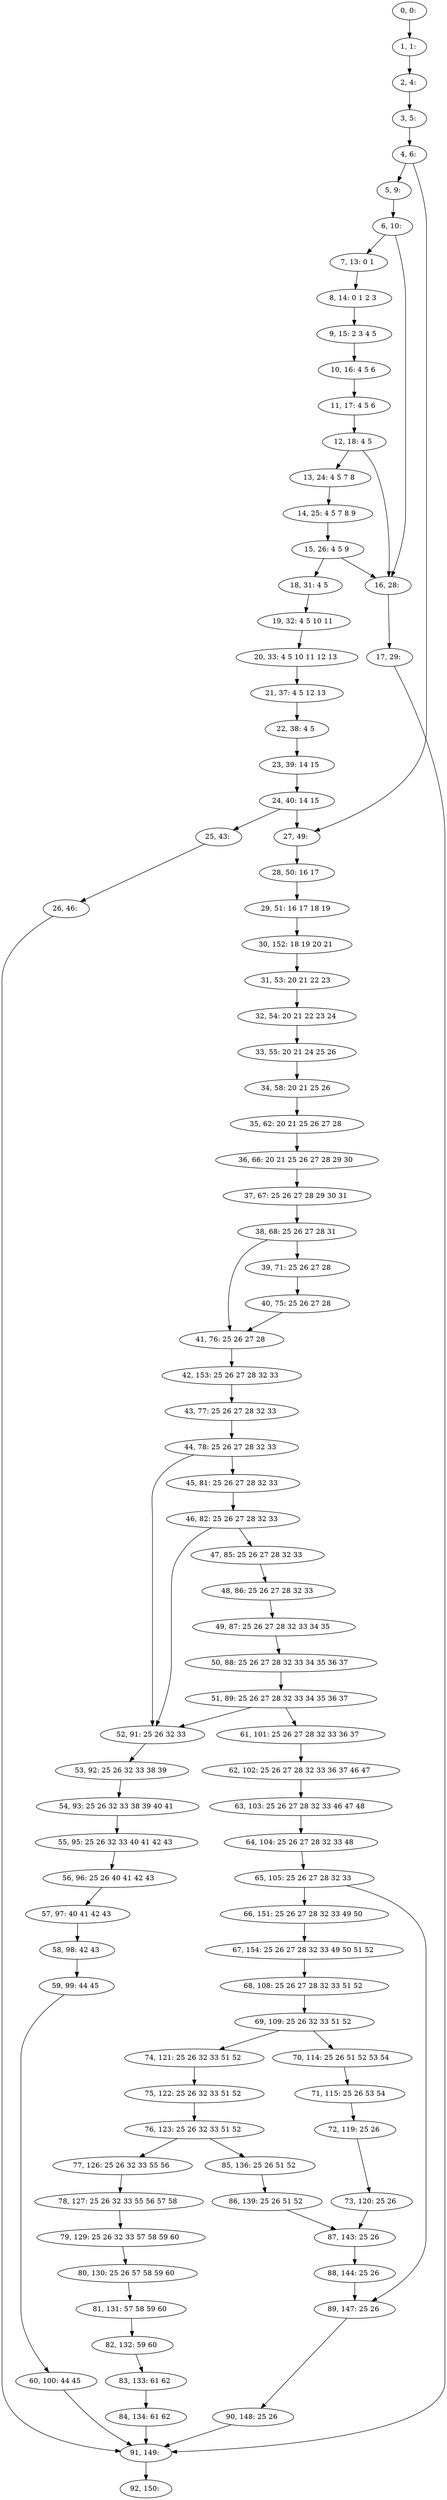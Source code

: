 digraph G {
0[label="0, 0: "];
1[label="1, 1: "];
2[label="2, 4: "];
3[label="3, 5: "];
4[label="4, 6: "];
5[label="5, 9: "];
6[label="6, 10: "];
7[label="7, 13: 0 1 "];
8[label="8, 14: 0 1 2 3 "];
9[label="9, 15: 2 3 4 5 "];
10[label="10, 16: 4 5 6 "];
11[label="11, 17: 4 5 6 "];
12[label="12, 18: 4 5 "];
13[label="13, 24: 4 5 7 8 "];
14[label="14, 25: 4 5 7 8 9 "];
15[label="15, 26: 4 5 9 "];
16[label="16, 28: "];
17[label="17, 29: "];
18[label="18, 31: 4 5 "];
19[label="19, 32: 4 5 10 11 "];
20[label="20, 33: 4 5 10 11 12 13 "];
21[label="21, 37: 4 5 12 13 "];
22[label="22, 38: 4 5 "];
23[label="23, 39: 14 15 "];
24[label="24, 40: 14 15 "];
25[label="25, 43: "];
26[label="26, 46: "];
27[label="27, 49: "];
28[label="28, 50: 16 17 "];
29[label="29, 51: 16 17 18 19 "];
30[label="30, 152: 18 19 20 21 "];
31[label="31, 53: 20 21 22 23 "];
32[label="32, 54: 20 21 22 23 24 "];
33[label="33, 55: 20 21 24 25 26 "];
34[label="34, 58: 20 21 25 26 "];
35[label="35, 62: 20 21 25 26 27 28 "];
36[label="36, 66: 20 21 25 26 27 28 29 30 "];
37[label="37, 67: 25 26 27 28 29 30 31 "];
38[label="38, 68: 25 26 27 28 31 "];
39[label="39, 71: 25 26 27 28 "];
40[label="40, 75: 25 26 27 28 "];
41[label="41, 76: 25 26 27 28 "];
42[label="42, 153: 25 26 27 28 32 33 "];
43[label="43, 77: 25 26 27 28 32 33 "];
44[label="44, 78: 25 26 27 28 32 33 "];
45[label="45, 81: 25 26 27 28 32 33 "];
46[label="46, 82: 25 26 27 28 32 33 "];
47[label="47, 85: 25 26 27 28 32 33 "];
48[label="48, 86: 25 26 27 28 32 33 "];
49[label="49, 87: 25 26 27 28 32 33 34 35 "];
50[label="50, 88: 25 26 27 28 32 33 34 35 36 37 "];
51[label="51, 89: 25 26 27 28 32 33 34 35 36 37 "];
52[label="52, 91: 25 26 32 33 "];
53[label="53, 92: 25 26 32 33 38 39 "];
54[label="54, 93: 25 26 32 33 38 39 40 41 "];
55[label="55, 95: 25 26 32 33 40 41 42 43 "];
56[label="56, 96: 25 26 40 41 42 43 "];
57[label="57, 97: 40 41 42 43 "];
58[label="58, 98: 42 43 "];
59[label="59, 99: 44 45 "];
60[label="60, 100: 44 45 "];
61[label="61, 101: 25 26 27 28 32 33 36 37 "];
62[label="62, 102: 25 26 27 28 32 33 36 37 46 47 "];
63[label="63, 103: 25 26 27 28 32 33 46 47 48 "];
64[label="64, 104: 25 26 27 28 32 33 48 "];
65[label="65, 105: 25 26 27 28 32 33 "];
66[label="66, 151: 25 26 27 28 32 33 49 50 "];
67[label="67, 154: 25 26 27 28 32 33 49 50 51 52 "];
68[label="68, 108: 25 26 27 28 32 33 51 52 "];
69[label="69, 109: 25 26 32 33 51 52 "];
70[label="70, 114: 25 26 51 52 53 54 "];
71[label="71, 115: 25 26 53 54 "];
72[label="72, 119: 25 26 "];
73[label="73, 120: 25 26 "];
74[label="74, 121: 25 26 32 33 51 52 "];
75[label="75, 122: 25 26 32 33 51 52 "];
76[label="76, 123: 25 26 32 33 51 52 "];
77[label="77, 126: 25 26 32 33 55 56 "];
78[label="78, 127: 25 26 32 33 55 56 57 58 "];
79[label="79, 129: 25 26 32 33 57 58 59 60 "];
80[label="80, 130: 25 26 57 58 59 60 "];
81[label="81, 131: 57 58 59 60 "];
82[label="82, 132: 59 60 "];
83[label="83, 133: 61 62 "];
84[label="84, 134: 61 62 "];
85[label="85, 136: 25 26 51 52 "];
86[label="86, 139: 25 26 51 52 "];
87[label="87, 143: 25 26 "];
88[label="88, 144: 25 26 "];
89[label="89, 147: 25 26 "];
90[label="90, 148: 25 26 "];
91[label="91, 149: "];
92[label="92, 150: "];
0->1 ;
1->2 ;
2->3 ;
3->4 ;
4->5 ;
4->27 ;
5->6 ;
6->7 ;
6->16 ;
7->8 ;
8->9 ;
9->10 ;
10->11 ;
11->12 ;
12->13 ;
12->16 ;
13->14 ;
14->15 ;
15->16 ;
15->18 ;
16->17 ;
17->91 ;
18->19 ;
19->20 ;
20->21 ;
21->22 ;
22->23 ;
23->24 ;
24->25 ;
24->27 ;
25->26 ;
26->91 ;
27->28 ;
28->29 ;
29->30 ;
30->31 ;
31->32 ;
32->33 ;
33->34 ;
34->35 ;
35->36 ;
36->37 ;
37->38 ;
38->39 ;
38->41 ;
39->40 ;
40->41 ;
41->42 ;
42->43 ;
43->44 ;
44->45 ;
44->52 ;
45->46 ;
46->47 ;
46->52 ;
47->48 ;
48->49 ;
49->50 ;
50->51 ;
51->52 ;
51->61 ;
52->53 ;
53->54 ;
54->55 ;
55->56 ;
56->57 ;
57->58 ;
58->59 ;
59->60 ;
60->91 ;
61->62 ;
62->63 ;
63->64 ;
64->65 ;
65->66 ;
65->89 ;
66->67 ;
67->68 ;
68->69 ;
69->70 ;
69->74 ;
70->71 ;
71->72 ;
72->73 ;
73->87 ;
74->75 ;
75->76 ;
76->77 ;
76->85 ;
77->78 ;
78->79 ;
79->80 ;
80->81 ;
81->82 ;
82->83 ;
83->84 ;
84->91 ;
85->86 ;
86->87 ;
87->88 ;
88->89 ;
89->90 ;
90->91 ;
91->92 ;
}
